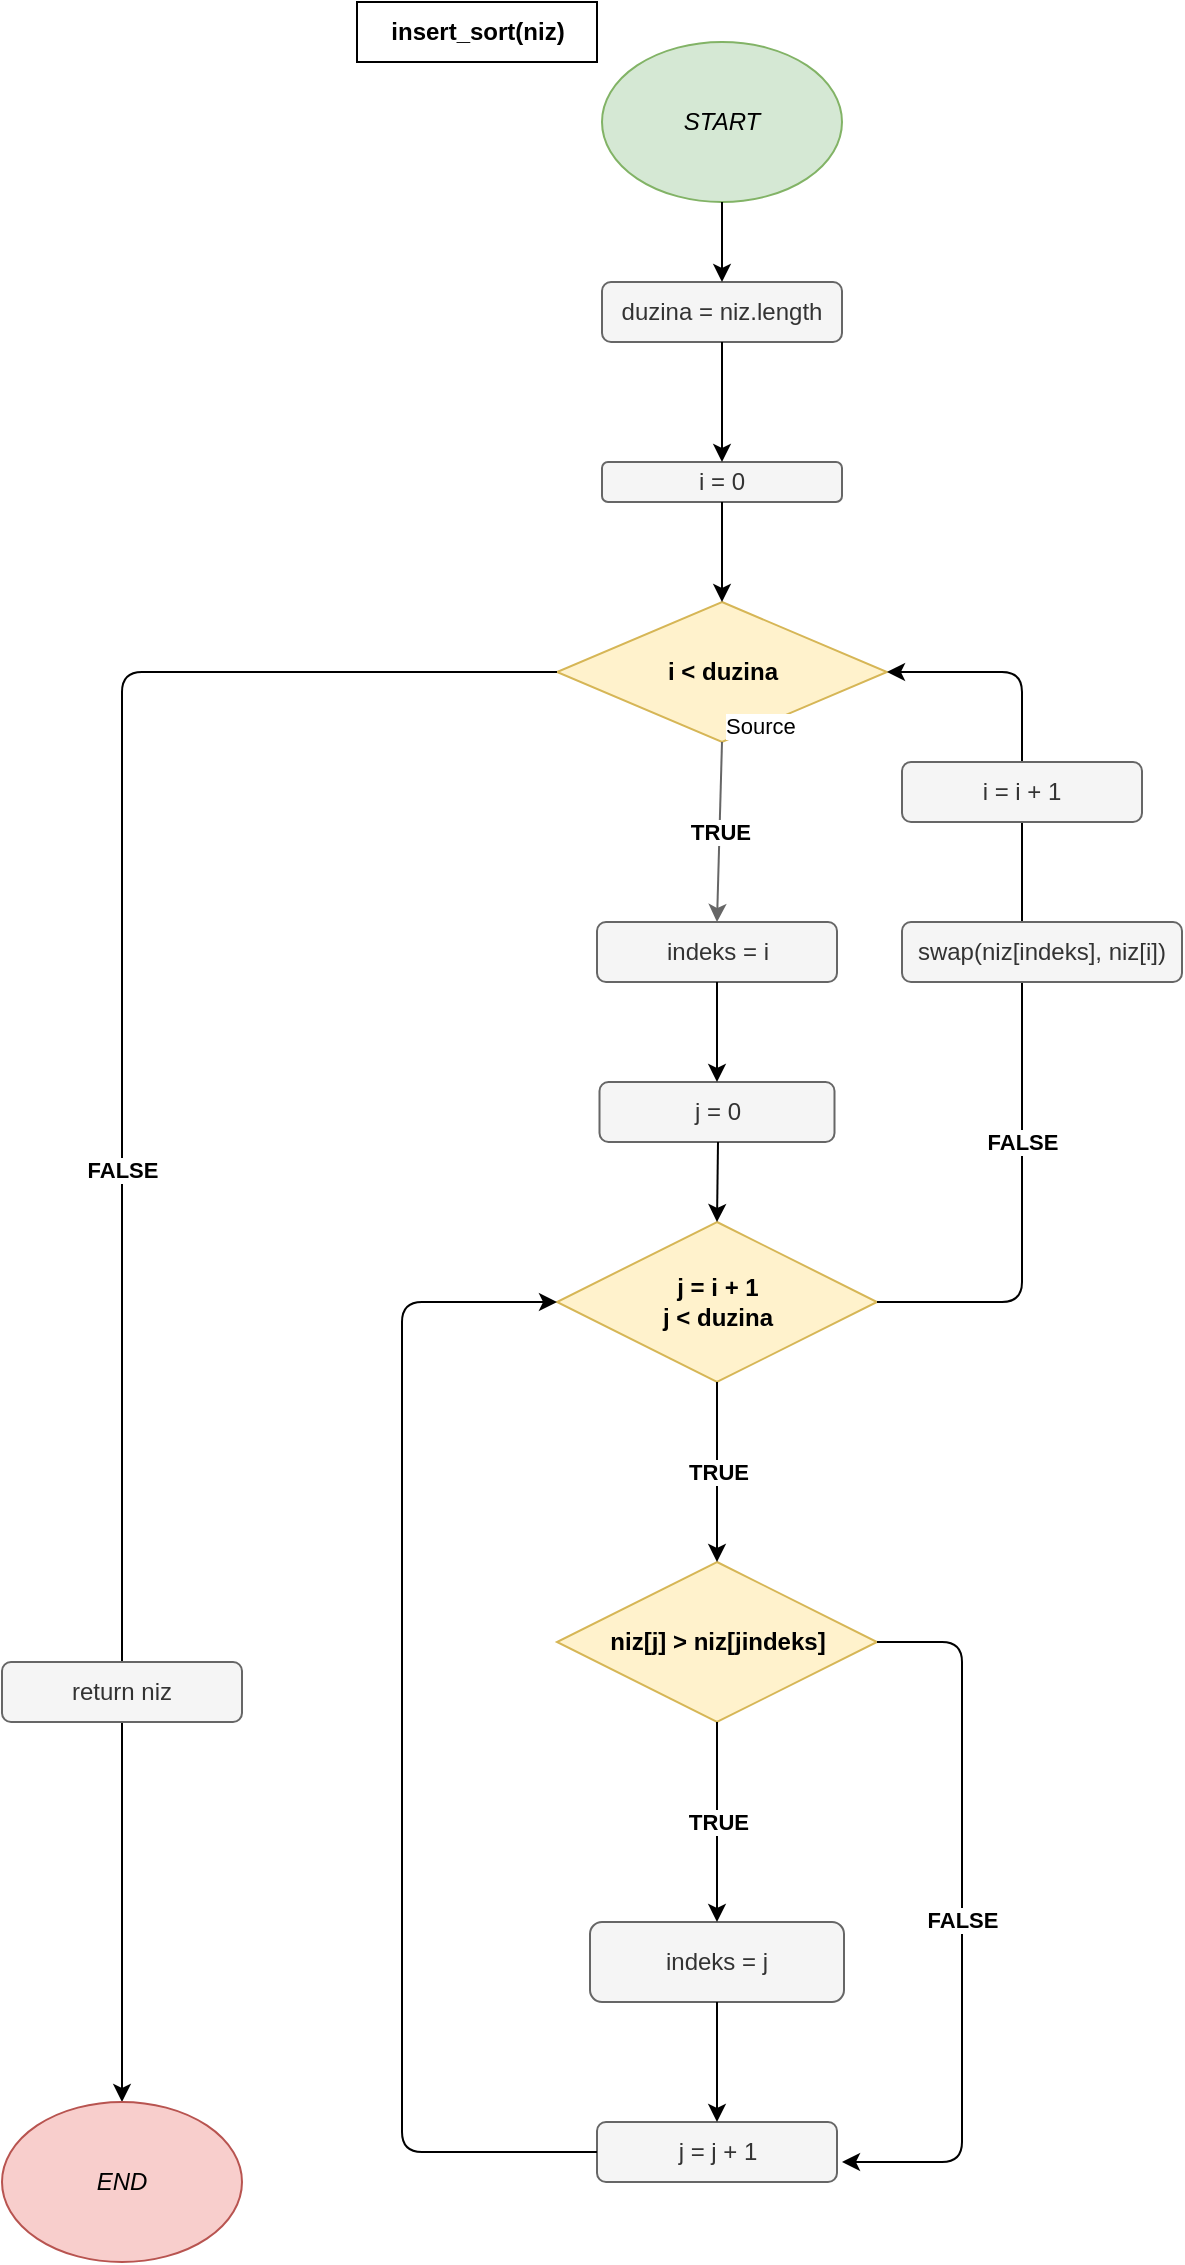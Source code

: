 <mxfile version="13.8.9-1" type="device"><diagram id="Lc5Jzw0h8lblAR60LdrV" name="Page-1"><mxGraphModel dx="1038" dy="548" grid="1" gridSize="10" guides="1" tooltips="1" connect="1" arrows="1" fold="1" page="1" pageScale="1" pageWidth="827" pageHeight="1169" math="0" shadow="0"><root><mxCell id="0"/><mxCell id="1" parent="0"/><mxCell id="ic52s_QcRB8-T7W53zHC-1" value="&lt;i&gt;START&lt;/i&gt;" style="ellipse;whiteSpace=wrap;html=1;fillColor=#d5e8d4;strokeColor=#82b366;" parent="1" vertex="1"><mxGeometry x="340" y="30" width="120" height="80" as="geometry"/></mxCell><mxCell id="ic52s_QcRB8-T7W53zHC-3" value="duzina = niz.length" style="rounded=1;whiteSpace=wrap;html=1;fillColor=#f5f5f5;strokeColor=#666666;fontColor=#333333;" parent="1" vertex="1"><mxGeometry x="340" y="150" width="120" height="30" as="geometry"/></mxCell><mxCell id="ic52s_QcRB8-T7W53zHC-4" value="i = 0" style="rounded=1;whiteSpace=wrap;html=1;fillColor=#f5f5f5;strokeColor=#666666;fontColor=#333333;" parent="1" vertex="1"><mxGeometry x="340" y="240" width="120" height="20" as="geometry"/></mxCell><mxCell id="ic52s_QcRB8-T7W53zHC-5" value="&lt;b&gt;i &amp;lt; duzina&lt;/b&gt;" style="rhombus;whiteSpace=wrap;html=1;fillColor=#fff2cc;strokeColor=#d6b656;" parent="1" vertex="1"><mxGeometry x="317.5" y="310" width="165" height="70" as="geometry"/></mxCell><mxCell id="ic52s_QcRB8-T7W53zHC-6" value="j = 0" style="rounded=1;whiteSpace=wrap;html=1;fillColor=#f5f5f5;strokeColor=#666666;fontColor=#333333;" parent="1" vertex="1"><mxGeometry x="338.75" y="550" width="117.5" height="30" as="geometry"/></mxCell><mxCell id="ic52s_QcRB8-T7W53zHC-7" value="&lt;b&gt;j = i + 1&lt;br&gt;j &amp;lt; duzina&lt;br&gt;&lt;/b&gt;" style="rhombus;whiteSpace=wrap;html=1;fillColor=#fff2cc;strokeColor=#d6b656;" parent="1" vertex="1"><mxGeometry x="317.5" y="620" width="160" height="80" as="geometry"/></mxCell><mxCell id="ic52s_QcRB8-T7W53zHC-8" value="&lt;b&gt;niz[j] &amp;gt; niz[jindeks]&lt;/b&gt;" style="rhombus;whiteSpace=wrap;html=1;fillColor=#fff2cc;strokeColor=#d6b656;" parent="1" vertex="1"><mxGeometry x="317.5" y="790" width="160" height="80" as="geometry"/></mxCell><mxCell id="ic52s_QcRB8-T7W53zHC-9" value="indeks = j" style="rounded=1;whiteSpace=wrap;html=1;fillColor=#f5f5f5;strokeColor=#666666;fontColor=#333333;" parent="1" vertex="1"><mxGeometry x="334" y="970" width="127" height="40" as="geometry"/></mxCell><mxCell id="ic52s_QcRB8-T7W53zHC-11" value="" style="endArrow=classic;html=1;exitX=0;exitY=0.5;exitDx=0;exitDy=0;entryX=0.5;entryY=0;entryDx=0;entryDy=0;" parent="1" source="ic52s_QcRB8-T7W53zHC-5" target="ic52s_QcRB8-T7W53zHC-24" edge="1"><mxGeometry relative="1" as="geometry"><mxPoint x="290" y="259.5" as="sourcePoint"/><mxPoint x="550" y="600" as="targetPoint"/><Array as="points"><mxPoint x="100" y="345"/></Array></mxGeometry></mxCell><mxCell id="ic52s_QcRB8-T7W53zHC-12" value="&lt;b&gt;FALSE&lt;/b&gt;" style="edgeLabel;resizable=0;html=1;align=center;verticalAlign=middle;" parent="ic52s_QcRB8-T7W53zHC-11" connectable="0" vertex="1"><mxGeometry relative="1" as="geometry"/></mxCell><mxCell id="ic52s_QcRB8-T7W53zHC-24" value="&lt;i&gt;END&lt;/i&gt;" style="ellipse;whiteSpace=wrap;html=1;fillColor=#f8cecc;strokeColor=#b85450;" parent="1" vertex="1"><mxGeometry x="40" y="1060" width="120" height="80" as="geometry"/></mxCell><mxCell id="ic52s_QcRB8-T7W53zHC-25" value="j = j + 1" style="rounded=1;whiteSpace=wrap;html=1;fillColor=#f5f5f5;strokeColor=#666666;fontColor=#333333;" parent="1" vertex="1"><mxGeometry x="337.5" y="1070" width="120" height="30" as="geometry"/></mxCell><mxCell id="sDl9jaJseTCpmU5DqheZ-1" value="" style="endArrow=classic;html=1;exitX=0.5;exitY=1;exitDx=0;exitDy=0;entryX=0.5;entryY=0;entryDx=0;entryDy=0;" parent="1" source="ic52s_QcRB8-T7W53zHC-1" target="ic52s_QcRB8-T7W53zHC-3" edge="1"><mxGeometry width="50" height="50" relative="1" as="geometry"><mxPoint x="390" y="320" as="sourcePoint"/><mxPoint x="397" y="160" as="targetPoint"/></mxGeometry></mxCell><mxCell id="sDl9jaJseTCpmU5DqheZ-5" value="" style="endArrow=classic;html=1;exitX=0.5;exitY=1;exitDx=0;exitDy=0;entryX=0.5;entryY=0;entryDx=0;entryDy=0;" parent="1" source="ic52s_QcRB8-T7W53zHC-4" target="ic52s_QcRB8-T7W53zHC-5" edge="1"><mxGeometry width="50" height="50" relative="1" as="geometry"><mxPoint x="390" y="320" as="sourcePoint"/><mxPoint x="440" y="270" as="targetPoint"/></mxGeometry></mxCell><mxCell id="sDl9jaJseTCpmU5DqheZ-6" value="" style="endArrow=classic;html=1;exitX=0.5;exitY=1;exitDx=0;exitDy=0;" parent="1" source="ic52s_QcRB8-T7W53zHC-3" target="ic52s_QcRB8-T7W53zHC-4" edge="1"><mxGeometry width="50" height="50" relative="1" as="geometry"><mxPoint x="390" y="320" as="sourcePoint"/><mxPoint x="440" y="270" as="targetPoint"/></mxGeometry></mxCell><mxCell id="sDl9jaJseTCpmU5DqheZ-8" value="" style="endArrow=classic;html=1;entryX=0.5;entryY=0;entryDx=0;entryDy=0;" parent="1" target="ic52s_QcRB8-T7W53zHC-7" edge="1"><mxGeometry width="50" height="50" relative="1" as="geometry"><mxPoint x="398" y="580" as="sourcePoint"/><mxPoint x="440" y="570" as="targetPoint"/></mxGeometry></mxCell><mxCell id="sDl9jaJseTCpmU5DqheZ-11" value="" style="endArrow=classic;html=1;exitX=0.5;exitY=1;exitDx=0;exitDy=0;entryX=0.5;entryY=0;entryDx=0;entryDy=0;" parent="1" source="ic52s_QcRB8-T7W53zHC-9" target="ic52s_QcRB8-T7W53zHC-25" edge="1"><mxGeometry width="50" height="50" relative="1" as="geometry"><mxPoint x="390" y="920" as="sourcePoint"/><mxPoint x="440" y="870" as="targetPoint"/></mxGeometry></mxCell><mxCell id="sDl9jaJseTCpmU5DqheZ-20" value="&lt;b&gt;TRUE&lt;/b&gt;" style="endArrow=classic;html=1;exitX=0.5;exitY=1;exitDx=0;exitDy=0;fillColor=#f5f5f5;strokeColor=#666666;entryX=0.5;entryY=0;entryDx=0;entryDy=0;" parent="1" source="ic52s_QcRB8-T7W53zHC-5" target="55fIx1VeVKdLkaPpIo28-1" edge="1"><mxGeometry relative="1" as="geometry"><mxPoint x="330" y="390" as="sourcePoint"/><mxPoint x="398" y="490" as="targetPoint"/></mxGeometry></mxCell><mxCell id="sDl9jaJseTCpmU5DqheZ-21" value="&lt;b&gt;TRUE&lt;/b&gt;" style="edgeLabel;resizable=0;html=1;align=center;verticalAlign=middle;" parent="sDl9jaJseTCpmU5DqheZ-20" connectable="0" vertex="1"><mxGeometry relative="1" as="geometry"/></mxCell><mxCell id="sDl9jaJseTCpmU5DqheZ-22" value="Source" style="edgeLabel;resizable=0;html=1;align=left;verticalAlign=bottom;" parent="sDl9jaJseTCpmU5DqheZ-20" connectable="0" vertex="1"><mxGeometry x="-1" relative="1" as="geometry"/></mxCell><mxCell id="sDl9jaJseTCpmU5DqheZ-30" value="" style="endArrow=classic;html=1;exitX=0.5;exitY=1;exitDx=0;exitDy=0;entryX=0.5;entryY=0;entryDx=0;entryDy=0;" parent="1" source="ic52s_QcRB8-T7W53zHC-7" target="ic52s_QcRB8-T7W53zHC-8" edge="1"><mxGeometry relative="1" as="geometry"><mxPoint x="360" y="790" as="sourcePoint"/><mxPoint x="460" y="790" as="targetPoint"/></mxGeometry></mxCell><mxCell id="sDl9jaJseTCpmU5DqheZ-31" value="&lt;b&gt;TRUE&lt;/b&gt;" style="edgeLabel;resizable=0;html=1;align=center;verticalAlign=middle;" parent="sDl9jaJseTCpmU5DqheZ-30" connectable="0" vertex="1"><mxGeometry relative="1" as="geometry"/></mxCell><mxCell id="sDl9jaJseTCpmU5DqheZ-32" value="&lt;b&gt;TRUE&lt;/b&gt;" style="endArrow=classic;html=1;exitX=0.5;exitY=1;exitDx=0;exitDy=0;entryX=0.5;entryY=0;entryDx=0;entryDy=0;" parent="1" source="ic52s_QcRB8-T7W53zHC-8" target="ic52s_QcRB8-T7W53zHC-9" edge="1"><mxGeometry relative="1" as="geometry"><mxPoint x="360" y="890" as="sourcePoint"/><mxPoint x="460" y="890" as="targetPoint"/></mxGeometry></mxCell><mxCell id="sDl9jaJseTCpmU5DqheZ-33" value="&lt;b&gt;TRUE&lt;/b&gt;" style="edgeLabel;resizable=0;html=1;align=center;verticalAlign=middle;" parent="sDl9jaJseTCpmU5DqheZ-32" connectable="0" vertex="1"><mxGeometry relative="1" as="geometry"/></mxCell><mxCell id="sDl9jaJseTCpmU5DqheZ-36" value="" style="endArrow=classic;html=1;exitX=1;exitY=0.5;exitDx=0;exitDy=0;" parent="1" source="ic52s_QcRB8-T7W53zHC-8" edge="1"><mxGeometry relative="1" as="geometry"><mxPoint x="360" y="890" as="sourcePoint"/><mxPoint x="460" y="1090" as="targetPoint"/><Array as="points"><mxPoint x="520" y="830"/><mxPoint x="520" y="1090"/></Array></mxGeometry></mxCell><mxCell id="sDl9jaJseTCpmU5DqheZ-37" value="&lt;b&gt;FALSE&lt;/b&gt;" style="edgeLabel;resizable=0;html=1;align=center;verticalAlign=middle;" parent="sDl9jaJseTCpmU5DqheZ-36" connectable="0" vertex="1"><mxGeometry relative="1" as="geometry"/></mxCell><mxCell id="sDl9jaJseTCpmU5DqheZ-41" value="&lt;b&gt;FALSE&lt;/b&gt;" style="endArrow=classic;html=1;exitX=1;exitY=0.5;exitDx=0;exitDy=0;entryX=1;entryY=0.5;entryDx=0;entryDy=0;" parent="1" source="ic52s_QcRB8-T7W53zHC-7" target="ic52s_QcRB8-T7W53zHC-5" edge="1"><mxGeometry x="-0.33" relative="1" as="geometry"><mxPoint x="360" y="590" as="sourcePoint"/><mxPoint x="580" y="370" as="targetPoint"/><Array as="points"><mxPoint x="550" y="660"/><mxPoint x="550" y="520"/><mxPoint x="550" y="345"/></Array><mxPoint as="offset"/></mxGeometry></mxCell><mxCell id="sDl9jaJseTCpmU5DqheZ-43" value="i = i + 1" style="rounded=1;whiteSpace=wrap;html=1;fillColor=#f5f5f5;strokeColor=#666666;fontColor=#333333;" parent="1" vertex="1"><mxGeometry x="490" y="390" width="120" height="30" as="geometry"/></mxCell><mxCell id="55fIx1VeVKdLkaPpIo28-1" value="indeks = i" style="rounded=1;whiteSpace=wrap;html=1;fillColor=#f5f5f5;strokeColor=#666666;fontColor=#333333;" parent="1" vertex="1"><mxGeometry x="337.5" y="470" width="120" height="30" as="geometry"/></mxCell><mxCell id="55fIx1VeVKdLkaPpIo28-6" value="" style="endArrow=classic;html=1;exitX=0.5;exitY=1;exitDx=0;exitDy=0;entryX=0.5;entryY=0;entryDx=0;entryDy=0;" parent="1" source="55fIx1VeVKdLkaPpIo28-1" target="ic52s_QcRB8-T7W53zHC-6" edge="1"><mxGeometry width="50" height="50" relative="1" as="geometry"><mxPoint x="390" y="610" as="sourcePoint"/><mxPoint x="440" y="560" as="targetPoint"/></mxGeometry></mxCell><mxCell id="55fIx1VeVKdLkaPpIo28-7" value="swap(niz[indeks], niz[i])" style="rounded=1;whiteSpace=wrap;html=1;fillColor=#f5f5f5;strokeColor=#666666;fontColor=#333333;" parent="1" vertex="1"><mxGeometry x="490" y="470" width="140" height="30" as="geometry"/></mxCell><mxCell id="55fIx1VeVKdLkaPpIo28-8" value="" style="endArrow=classic;html=1;exitX=0;exitY=0.5;exitDx=0;exitDy=0;entryX=0;entryY=0.5;entryDx=0;entryDy=0;" parent="1" source="ic52s_QcRB8-T7W53zHC-25" target="ic52s_QcRB8-T7W53zHC-7" edge="1"><mxGeometry width="50" height="50" relative="1" as="geometry"><mxPoint x="337.5" y="1085" as="sourcePoint"/><mxPoint x="240" y="782" as="targetPoint"/><Array as="points"><mxPoint x="240" y="1085"/><mxPoint x="240" y="660"/></Array></mxGeometry></mxCell><mxCell id="qvIBtCANEGUbyGyBSIbT-1" value="&lt;b&gt;insert_sort(niz)&lt;/b&gt;" style="rounded=0;whiteSpace=wrap;html=1;" vertex="1" parent="1"><mxGeometry x="217.5" y="10" width="120" height="30" as="geometry"/></mxCell><mxCell id="qvIBtCANEGUbyGyBSIbT-2" value="return niz" style="rounded=1;whiteSpace=wrap;html=1;fillColor=#f5f5f5;strokeColor=#666666;fontColor=#333333;" vertex="1" parent="1"><mxGeometry x="40" y="840" width="120" height="30" as="geometry"/></mxCell></root></mxGraphModel></diagram></mxfile>